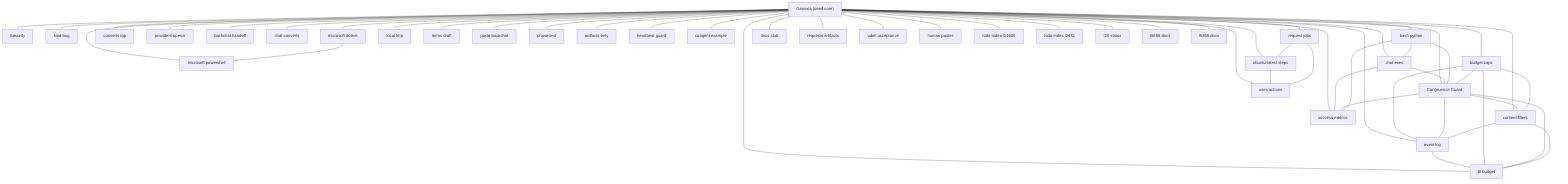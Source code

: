 %% Concept starburst — generated 2025-09-14T03:50:46Z
graph TD
  Seed["Genexis (seed core)"]
  Congruence_Guard["Congruence Guard"]
  Seed --- Congruence_Guard
  Security["Security"]
  Seed --- Security
  kind_bug["kind bug"]
  Seed --- kind_bug
  ttl_budget["ttl budget"]
  Seed --- ttl_budget
  bash_python["bash python"]
  Seed --- bash_python
  converts_top["converts top"]
  Seed --- converts_top
  providers_openai["providers openai"]
  Seed --- providers_openai
  backchat_handoff["backchat handoff"]
  Seed --- backchat_handoff
  chat_converts["chat converts"]
  Seed --- chat_converts
  microsoft_dotnet["microsoft dotnet"]
  Seed --- microsoft_dotnet
  local_http["local http"]
  Seed --- local_http
  microsoft_powershell["microsoft powershell"]
  Seed --- microsoft_powershell
  terms_draft["terms draft"]
  Seed --- terms_draft
  chat_exec["chat exec"]
  Seed --- chat_exec
  paste_backchat["paste backchat"]
  Seed --- paste_backchat
  praise_text["praise text"]
  Seed --- praise_text
  artifacts_only["artifacts only"]
  Seed --- artifacts_only
  content_filters["content filters"]
  Seed --- content_filters
  budget_caps["budget caps"]
  Seed --- budget_caps
  heartbeat_guard["heartbeat guard"]
  Seed --- heartbeat_guard
  uses_actions["uses actions"]
  Seed --- uses_actions
  coagent_example["coagent example"]
  Seed --- coagent_example
  event_log["event log"]
  Seed --- event_log
  success_metrics["success metrics"]
  Seed --- success_metrics
  request_jobs["request jobs"]
  Seed --- request_jobs
  docs_stub["docs stub"]
  Seed --- docs_stub
  ubuntu_latest_steps["ubuntu-latest steps"]
  Seed --- ubuntu_latest_steps
  requests_artifacts["requests artifacts"]
  Seed --- requests_artifacts
  label_acceptance["label acceptance"]
  Seed --- label_acceptance
  human_pastes["human pastes"]
  Seed --- human_pastes
  todo_index_l14600["todo-index l14600"]
  Seed --- todo_index_l14600
  todo_index_l2672["todo-index l2672"]
  Seed --- todo_index_l2672
  l20_status["l20 status"]
  Seed --- l20_status
  l5858_docs["l5858 docs"]
  Seed --- l5858_docs
  l5355_docs["l5355 docs"]
  Seed --- l5355_docs
  chat_exec --- Congruence_Guard
  event_log --- ttl_budget
  budget_caps --- ttl_budget
  Congruence_Guard --- content_filters
  ubuntu_latest_steps --- uses_actions
  budget_caps --- event_log
  Congruence_Guard --- ttl_budget
  chat_exec --- success_metrics
  bash_python --- chat_exec
  microsoft_dotnet --- microsoft_powershell
  content_filters --- ttl_budget
  Congruence_Guard --- event_log
  content_filters --- event_log
  request_jobs --- ubuntu_latest_steps
  bash_python --- Congruence_Guard
  Congruence_Guard --- success_metrics
  budget_caps --- content_filters
  bash_python --- success_metrics
  budget_caps --- Congruence_Guard
  request_jobs --- uses_actions